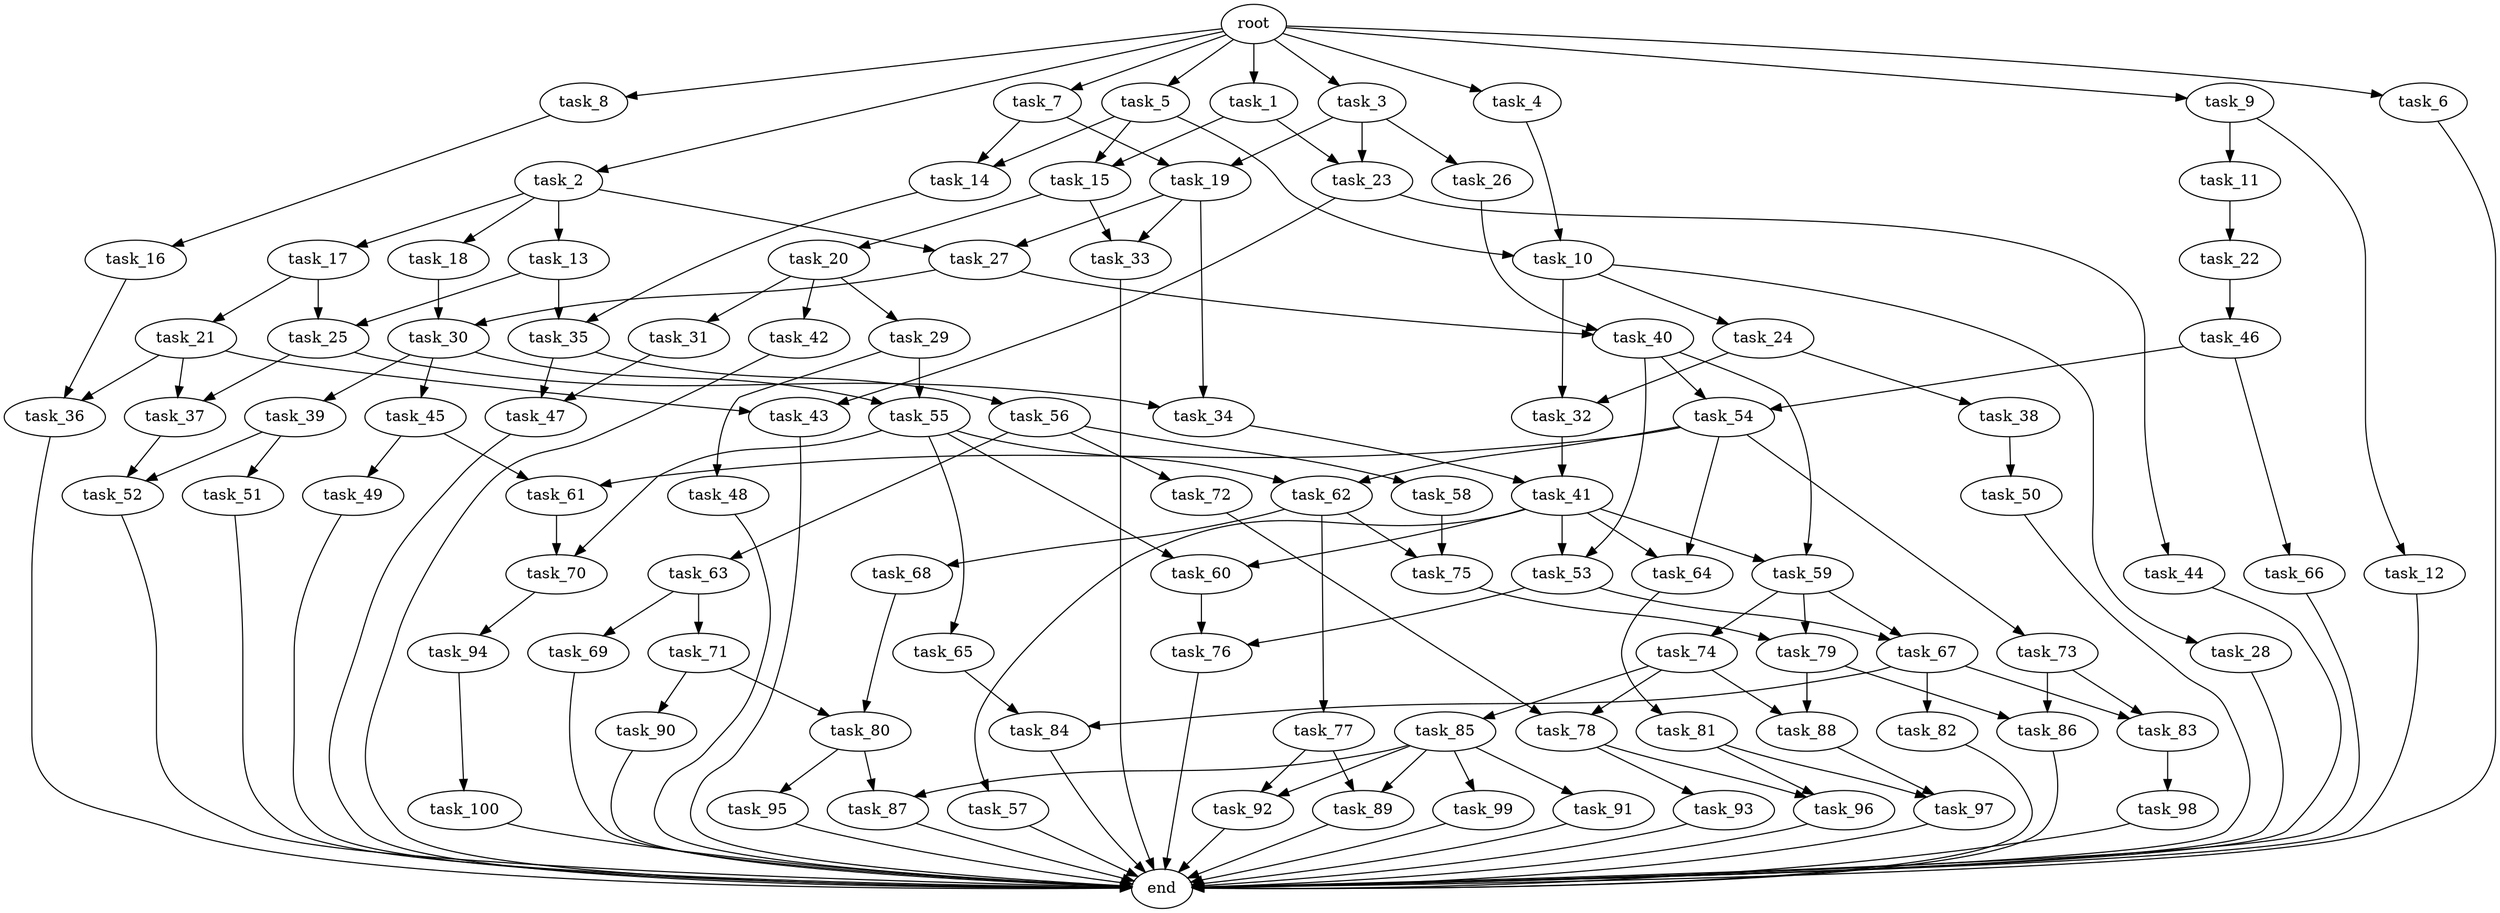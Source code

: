 digraph G {
  task_75 [size="1.396817e+11"];
  task_100 [size="2.179471e+10"];
  task_92 [size="6.145773e+11"];
  task_19 [size="5.511478e+11"];
  task_68 [size="9.331060e+11"];
  task_71 [size="7.660372e+11"];
  task_60 [size="2.790217e+10"];
  task_73 [size="6.936840e+11"];
  task_50 [size="4.303429e+11"];
  task_31 [size="4.601155e+11"];
  task_10 [size="4.471459e+11"];
  task_49 [size="7.200921e+09"];
  task_88 [size="9.889828e+11"];
  task_12 [size="4.075211e+11"];
  task_79 [size="6.118842e+10"];
  task_37 [size="3.683812e+11"];
  task_61 [size="8.295833e+11"];
  task_42 [size="1.071737e+11"];
  task_51 [size="6.689689e+11"];
  root [size="0.000000e+00"];
  task_56 [size="4.285819e+11"];
  task_95 [size="9.933058e+11"];
  task_22 [size="9.578156e+11"];
  task_32 [size="4.922933e+11"];
  task_25 [size="1.395186e+11"];
  task_99 [size="6.158080e+11"];
  task_96 [size="4.356802e+11"];
  task_36 [size="9.831187e+11"];
  task_16 [size="8.769593e+11"];
  task_33 [size="4.952694e+11"];
  task_27 [size="1.870573e+10"];
  task_89 [size="3.595053e+11"];
  end [size="0.000000e+00"];
  task_7 [size="4.091068e+11"];
  task_26 [size="9.095350e+10"];
  task_87 [size="2.342117e+10"];
  task_2 [size="8.041643e+11"];
  task_21 [size="6.966391e+11"];
  task_28 [size="4.565264e+11"];
  task_69 [size="2.000043e+11"];
  task_13 [size="4.240401e+11"];
  task_48 [size="3.334517e+11"];
  task_55 [size="4.677461e+11"];
  task_81 [size="7.833641e+11"];
  task_11 [size="5.946755e+11"];
  task_5 [size="7.962833e+11"];
  task_62 [size="1.067965e+11"];
  task_93 [size="9.552457e+11"];
  task_54 [size="1.897331e+11"];
  task_52 [size="3.341894e+11"];
  task_29 [size="2.120830e+11"];
  task_85 [size="2.085285e+11"];
  task_44 [size="8.994934e+10"];
  task_8 [size="6.406328e+11"];
  task_38 [size="2.537090e+11"];
  task_9 [size="6.440907e+11"];
  task_63 [size="7.126822e+11"];
  task_65 [size="5.664218e+11"];
  task_59 [size="3.971751e+11"];
  task_34 [size="6.980762e+11"];
  task_20 [size="5.651934e+11"];
  task_1 [size="7.113431e+11"];
  task_23 [size="5.151218e+11"];
  task_6 [size="8.703037e+11"];
  task_74 [size="3.472083e+11"];
  task_97 [size="5.012044e+11"];
  task_57 [size="6.108842e+11"];
  task_67 [size="5.636908e+11"];
  task_64 [size="6.563414e+11"];
  task_66 [size="8.624459e+11"];
  task_45 [size="3.139926e+11"];
  task_82 [size="5.489559e+11"];
  task_86 [size="7.845475e+11"];
  task_40 [size="5.172580e+11"];
  task_84 [size="7.033936e+11"];
  task_17 [size="1.421876e+11"];
  task_15 [size="2.799259e+11"];
  task_43 [size="1.600824e+11"];
  task_53 [size="1.663721e+11"];
  task_4 [size="5.648299e+11"];
  task_76 [size="7.575441e+11"];
  task_77 [size="3.176186e+11"];
  task_30 [size="5.986921e+11"];
  task_72 [size="2.627440e+11"];
  task_94 [size="1.343597e+11"];
  task_80 [size="6.340473e+11"];
  task_46 [size="8.118535e+10"];
  task_90 [size="7.711210e+11"];
  task_39 [size="5.354133e+11"];
  task_14 [size="4.838656e+11"];
  task_18 [size="4.821099e+11"];
  task_3 [size="1.718757e+11"];
  task_24 [size="3.309969e+11"];
  task_98 [size="8.094120e+11"];
  task_35 [size="5.555775e+11"];
  task_58 [size="4.141510e+11"];
  task_78 [size="1.126838e+11"];
  task_47 [size="4.851887e+11"];
  task_83 [size="5.920122e+11"];
  task_70 [size="8.197314e+11"];
  task_91 [size="1.230154e+11"];
  task_41 [size="8.690045e+10"];

  task_75 -> task_79 [size="3.059421e+07"];
  task_100 -> end [size="1.000000e-12"];
  task_92 -> end [size="1.000000e-12"];
  task_19 -> task_34 [size="3.490381e+08"];
  task_19 -> task_27 [size="9.352867e+06"];
  task_19 -> task_33 [size="2.476347e+08"];
  task_68 -> task_80 [size="3.170237e+08"];
  task_71 -> task_80 [size="3.170237e+08"];
  task_71 -> task_90 [size="7.711210e+08"];
  task_60 -> task_76 [size="3.787721e+08"];
  task_73 -> task_86 [size="3.922737e+08"];
  task_73 -> task_83 [size="2.960061e+08"];
  task_50 -> end [size="1.000000e-12"];
  task_31 -> task_47 [size="2.425944e+08"];
  task_10 -> task_24 [size="3.309969e+08"];
  task_10 -> task_28 [size="4.565264e+08"];
  task_10 -> task_32 [size="2.461466e+08"];
  task_49 -> end [size="1.000000e-12"];
  task_88 -> task_97 [size="2.506022e+08"];
  task_12 -> end [size="1.000000e-12"];
  task_79 -> task_88 [size="4.944914e+08"];
  task_79 -> task_86 [size="3.922737e+08"];
  task_37 -> task_52 [size="1.670947e+08"];
  task_61 -> task_70 [size="4.098657e+08"];
  task_42 -> end [size="1.000000e-12"];
  task_51 -> end [size="1.000000e-12"];
  root -> task_4 [size="1.000000e-12"];
  root -> task_7 [size="1.000000e-12"];
  root -> task_9 [size="1.000000e-12"];
  root -> task_1 [size="1.000000e-12"];
  root -> task_5 [size="1.000000e-12"];
  root -> task_2 [size="1.000000e-12"];
  root -> task_3 [size="1.000000e-12"];
  root -> task_6 [size="1.000000e-12"];
  root -> task_8 [size="1.000000e-12"];
  task_56 -> task_72 [size="2.627440e+08"];
  task_56 -> task_58 [size="4.141510e+08"];
  task_56 -> task_63 [size="7.126822e+08"];
  task_95 -> end [size="1.000000e-12"];
  task_22 -> task_46 [size="8.118535e+07"];
  task_32 -> task_41 [size="4.345022e+07"];
  task_25 -> task_34 [size="3.490381e+08"];
  task_25 -> task_37 [size="1.841906e+08"];
  task_99 -> end [size="1.000000e-12"];
  task_96 -> end [size="1.000000e-12"];
  task_36 -> end [size="1.000000e-12"];
  task_16 -> task_36 [size="4.915594e+08"];
  task_33 -> end [size="1.000000e-12"];
  task_27 -> task_30 [size="2.993461e+08"];
  task_27 -> task_40 [size="2.586290e+08"];
  task_89 -> end [size="1.000000e-12"];
  task_7 -> task_14 [size="2.419328e+08"];
  task_7 -> task_19 [size="2.755739e+08"];
  task_26 -> task_40 [size="2.586290e+08"];
  task_87 -> end [size="1.000000e-12"];
  task_2 -> task_13 [size="4.240401e+08"];
  task_2 -> task_17 [size="1.421876e+08"];
  task_2 -> task_27 [size="9.352867e+06"];
  task_2 -> task_18 [size="4.821099e+08"];
  task_21 -> task_37 [size="1.841906e+08"];
  task_21 -> task_36 [size="4.915594e+08"];
  task_21 -> task_43 [size="8.004122e+07"];
  task_28 -> end [size="1.000000e-12"];
  task_69 -> end [size="1.000000e-12"];
  task_13 -> task_25 [size="6.975932e+07"];
  task_13 -> task_35 [size="2.777887e+08"];
  task_48 -> end [size="1.000000e-12"];
  task_55 -> task_70 [size="4.098657e+08"];
  task_55 -> task_60 [size="1.395108e+07"];
  task_55 -> task_65 [size="5.664218e+08"];
  task_55 -> task_62 [size="5.339824e+07"];
  task_81 -> task_96 [size="2.178401e+08"];
  task_81 -> task_97 [size="2.506022e+08"];
  task_11 -> task_22 [size="9.578156e+08"];
  task_5 -> task_15 [size="1.399629e+08"];
  task_5 -> task_14 [size="2.419328e+08"];
  task_5 -> task_10 [size="2.235729e+08"];
  task_62 -> task_68 [size="9.331060e+08"];
  task_62 -> task_75 [size="6.984083e+07"];
  task_62 -> task_77 [size="3.176186e+08"];
  task_93 -> end [size="1.000000e-12"];
  task_54 -> task_61 [size="4.147917e+08"];
  task_54 -> task_73 [size="6.936840e+08"];
  task_54 -> task_64 [size="3.281707e+08"];
  task_54 -> task_62 [size="5.339824e+07"];
  task_52 -> end [size="1.000000e-12"];
  task_29 -> task_48 [size="3.334517e+08"];
  task_29 -> task_55 [size="2.338731e+08"];
  task_85 -> task_91 [size="1.230154e+08"];
  task_85 -> task_99 [size="6.158080e+08"];
  task_85 -> task_92 [size="3.072886e+08"];
  task_85 -> task_89 [size="1.797527e+08"];
  task_85 -> task_87 [size="1.171059e+07"];
  task_44 -> end [size="1.000000e-12"];
  task_8 -> task_16 [size="8.769593e+08"];
  task_38 -> task_50 [size="4.303429e+08"];
  task_9 -> task_12 [size="4.075211e+08"];
  task_9 -> task_11 [size="5.946755e+08"];
  task_63 -> task_69 [size="2.000043e+08"];
  task_63 -> task_71 [size="7.660372e+08"];
  task_65 -> task_84 [size="3.516968e+08"];
  task_59 -> task_67 [size="2.818454e+08"];
  task_59 -> task_79 [size="3.059421e+07"];
  task_59 -> task_74 [size="3.472083e+08"];
  task_34 -> task_41 [size="4.345022e+07"];
  task_20 -> task_31 [size="4.601155e+08"];
  task_20 -> task_42 [size="1.071737e+08"];
  task_20 -> task_29 [size="2.120830e+08"];
  task_1 -> task_15 [size="1.399629e+08"];
  task_1 -> task_23 [size="2.575609e+08"];
  task_23 -> task_43 [size="8.004122e+07"];
  task_23 -> task_44 [size="8.994934e+07"];
  task_6 -> end [size="1.000000e-12"];
  task_74 -> task_78 [size="5.634191e+07"];
  task_74 -> task_88 [size="4.944914e+08"];
  task_74 -> task_85 [size="2.085285e+08"];
  task_97 -> end [size="1.000000e-12"];
  task_57 -> end [size="1.000000e-12"];
  task_67 -> task_82 [size="5.489559e+08"];
  task_67 -> task_83 [size="2.960061e+08"];
  task_67 -> task_84 [size="3.516968e+08"];
  task_64 -> task_81 [size="7.833641e+08"];
  task_66 -> end [size="1.000000e-12"];
  task_45 -> task_49 [size="7.200921e+06"];
  task_45 -> task_61 [size="4.147917e+08"];
  task_82 -> end [size="1.000000e-12"];
  task_86 -> end [size="1.000000e-12"];
  task_40 -> task_54 [size="9.486654e+07"];
  task_40 -> task_53 [size="8.318605e+07"];
  task_40 -> task_59 [size="1.985875e+08"];
  task_84 -> end [size="1.000000e-12"];
  task_17 -> task_21 [size="6.966391e+08"];
  task_17 -> task_25 [size="6.975932e+07"];
  task_15 -> task_20 [size="5.651934e+08"];
  task_15 -> task_33 [size="2.476347e+08"];
  task_43 -> end [size="1.000000e-12"];
  task_53 -> task_76 [size="3.787721e+08"];
  task_53 -> task_67 [size="2.818454e+08"];
  task_4 -> task_10 [size="2.235729e+08"];
  task_76 -> end [size="1.000000e-12"];
  task_77 -> task_92 [size="3.072886e+08"];
  task_77 -> task_89 [size="1.797527e+08"];
  task_30 -> task_45 [size="3.139926e+08"];
  task_30 -> task_39 [size="5.354133e+08"];
  task_30 -> task_55 [size="2.338731e+08"];
  task_72 -> task_78 [size="5.634191e+07"];
  task_94 -> task_100 [size="2.179471e+07"];
  task_80 -> task_95 [size="9.933058e+08"];
  task_80 -> task_87 [size="1.171059e+07"];
  task_46 -> task_66 [size="8.624459e+08"];
  task_46 -> task_54 [size="9.486654e+07"];
  task_90 -> end [size="1.000000e-12"];
  task_39 -> task_52 [size="1.670947e+08"];
  task_39 -> task_51 [size="6.689689e+08"];
  task_14 -> task_35 [size="2.777887e+08"];
  task_18 -> task_30 [size="2.993461e+08"];
  task_3 -> task_26 [size="9.095350e+07"];
  task_3 -> task_19 [size="2.755739e+08"];
  task_3 -> task_23 [size="2.575609e+08"];
  task_24 -> task_38 [size="2.537090e+08"];
  task_24 -> task_32 [size="2.461466e+08"];
  task_98 -> end [size="1.000000e-12"];
  task_35 -> task_47 [size="2.425944e+08"];
  task_35 -> task_56 [size="4.285819e+08"];
  task_58 -> task_75 [size="6.984083e+07"];
  task_78 -> task_96 [size="2.178401e+08"];
  task_78 -> task_93 [size="9.552457e+08"];
  task_47 -> end [size="1.000000e-12"];
  task_83 -> task_98 [size="8.094120e+08"];
  task_70 -> task_94 [size="1.343597e+08"];
  task_91 -> end [size="1.000000e-12"];
  task_41 -> task_53 [size="8.318605e+07"];
  task_41 -> task_57 [size="6.108842e+08"];
  task_41 -> task_59 [size="1.985875e+08"];
  task_41 -> task_60 [size="1.395108e+07"];
  task_41 -> task_64 [size="3.281707e+08"];
}
